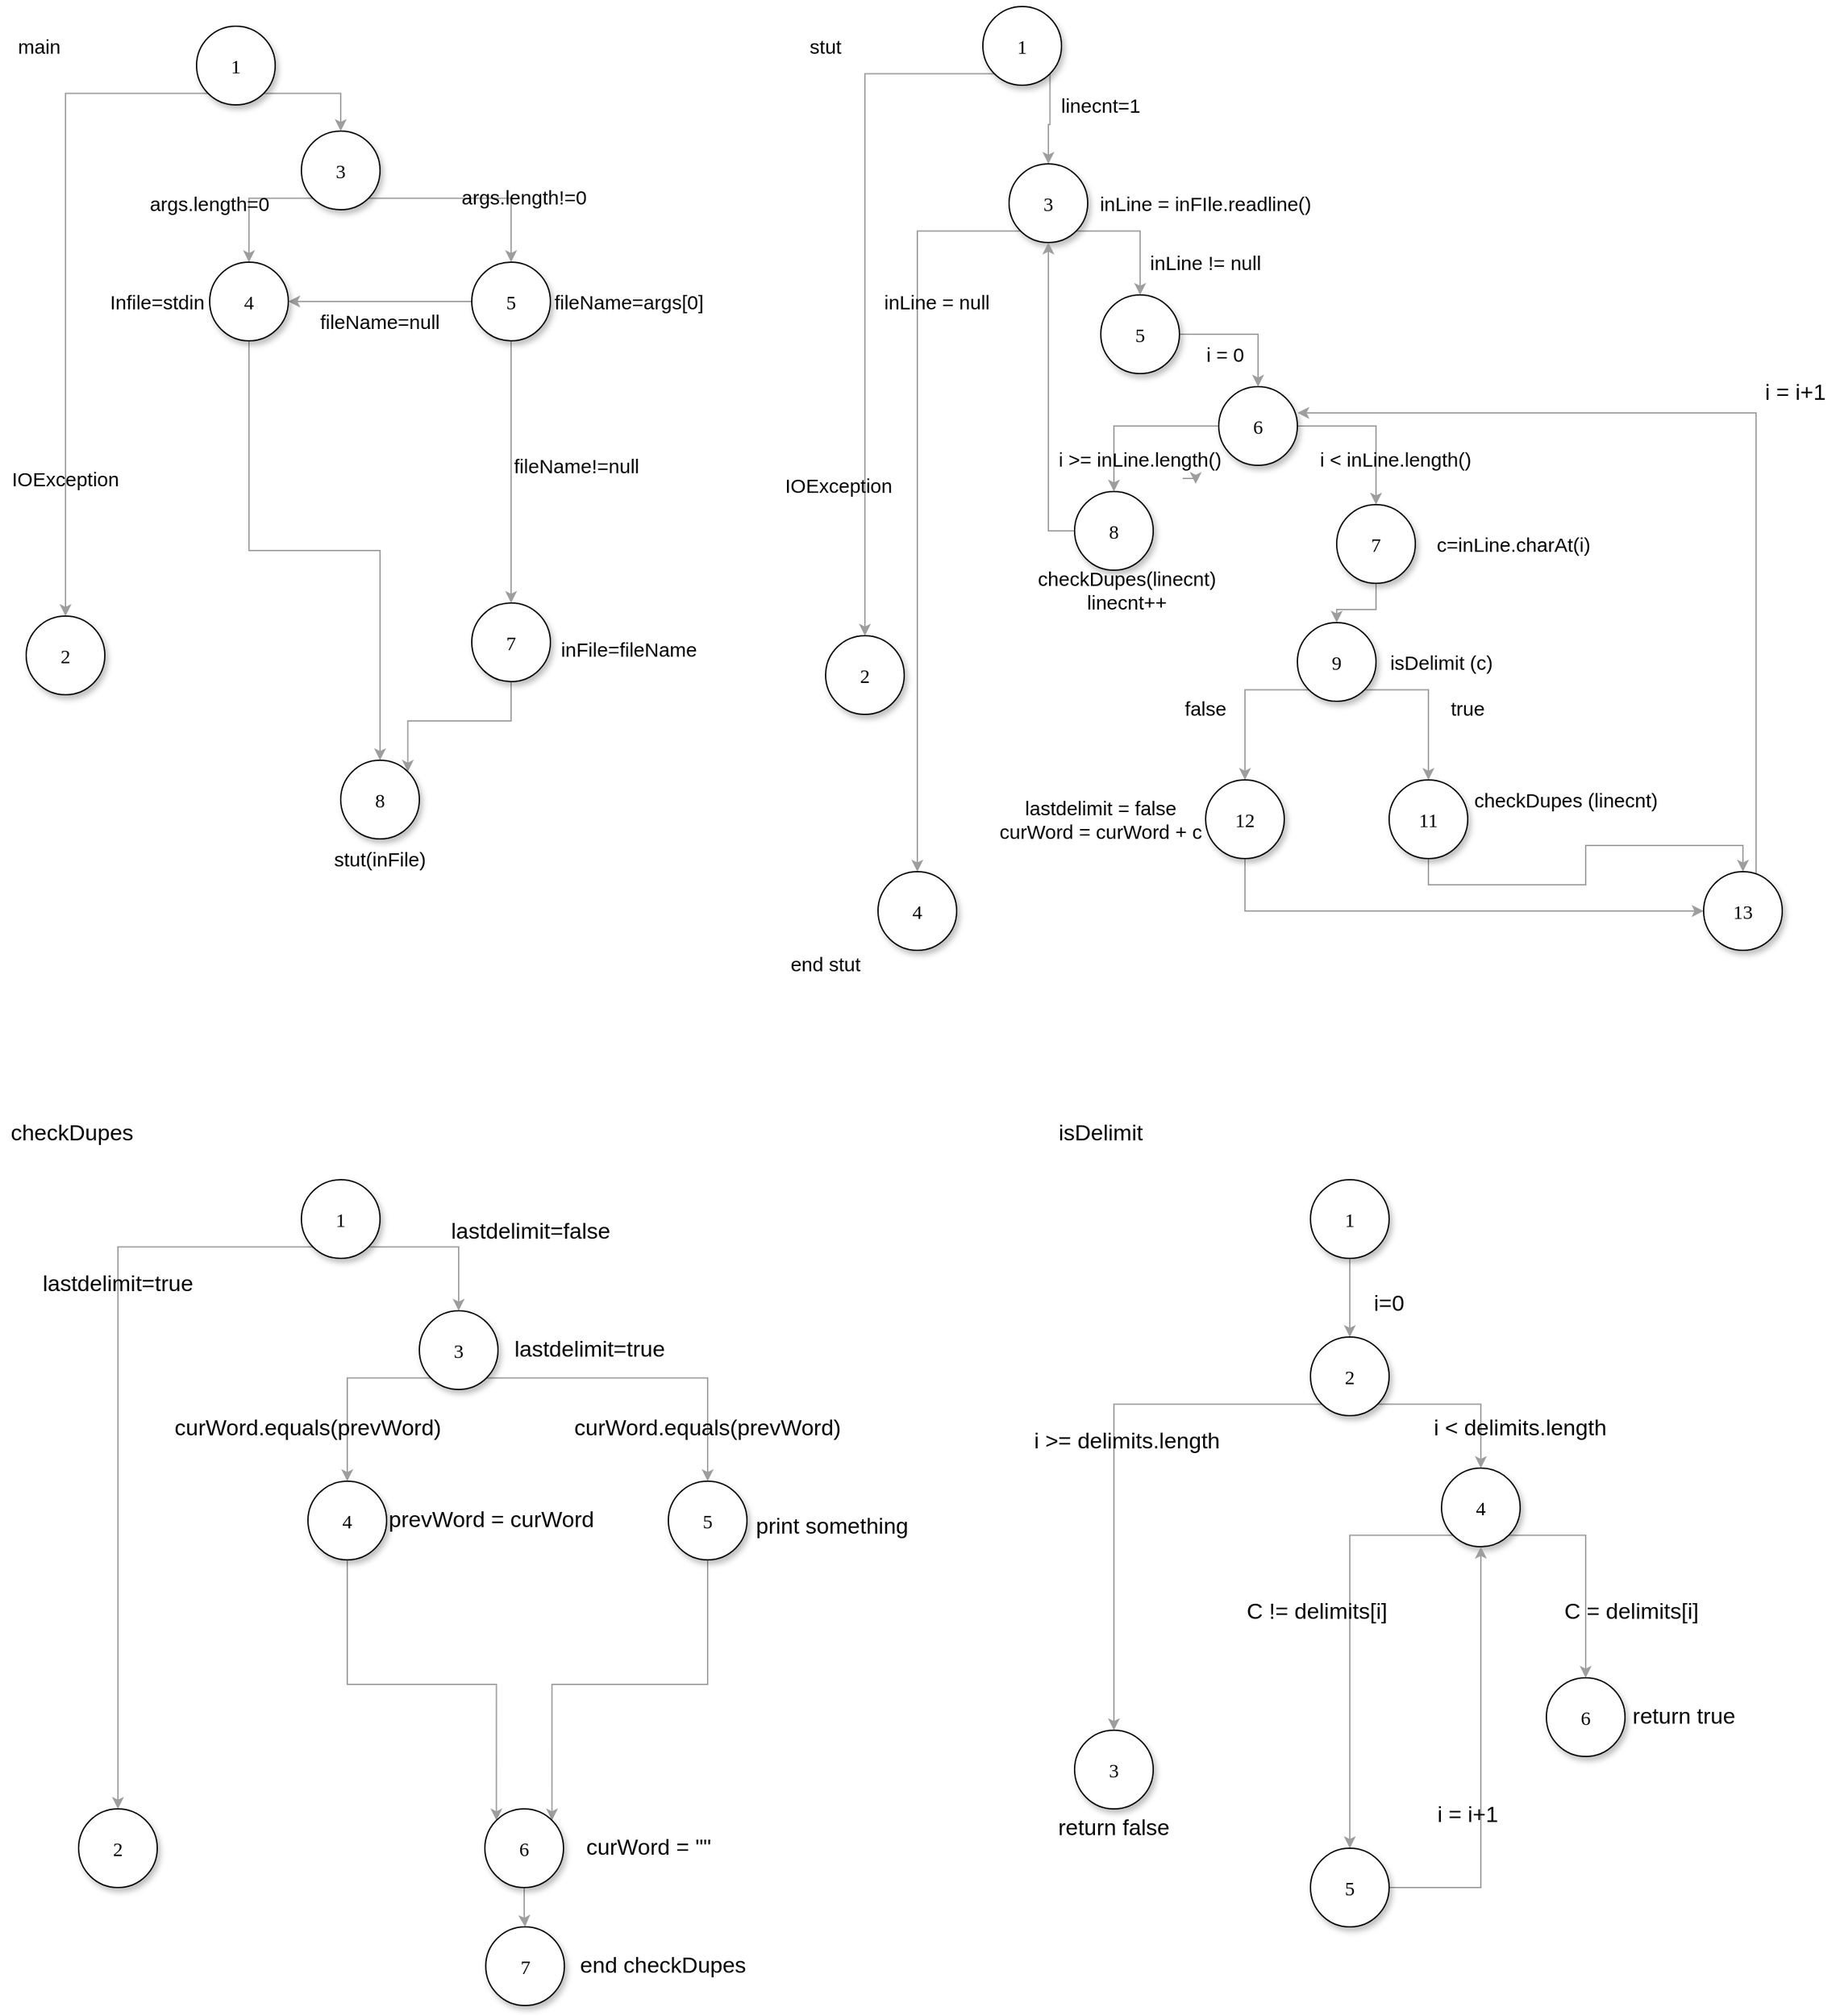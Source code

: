 <mxfile version="17.5.0" type="github">
  <diagram name="Page-1" id="42789a77-a242-8287-6e28-9cd8cfd52e62">
    <mxGraphModel dx="2070" dy="1157" grid="1" gridSize="10" guides="1" tooltips="1" connect="1" arrows="1" fold="1" page="1" pageScale="1" pageWidth="1100" pageHeight="850" background="none" math="0" shadow="0">
      <root>
        <mxCell id="0" />
        <mxCell id="1" parent="0" />
        <mxCell id="rIiolBMCMQAxF9hJ81JB-25" style="edgeStyle=orthogonalEdgeStyle;rounded=0;orthogonalLoop=1;jettySize=auto;html=1;exitX=0;exitY=1;exitDx=0;exitDy=0;entryX=0;entryY=0.5;entryDx=0;entryDy=0;fontSize=15;fontColor=#000000;strokeColor=#9E9E9E;" edge="1" parent="1" source="1ea317790d2ca983-1" target="1ea317790d2ca983-9">
          <mxGeometry relative="1" as="geometry" />
        </mxCell>
        <mxCell id="rIiolBMCMQAxF9hJ81JB-29" style="edgeStyle=orthogonalEdgeStyle;rounded=0;orthogonalLoop=1;jettySize=auto;html=1;exitX=1;exitY=1;exitDx=0;exitDy=0;entryX=0.5;entryY=0;entryDx=0;entryDy=0;fontSize=15;fontColor=#000000;strokeColor=#9E9E9E;" edge="1" parent="1" source="1ea317790d2ca983-1" target="1ea317790d2ca983-2">
          <mxGeometry relative="1" as="geometry" />
        </mxCell>
        <mxCell id="1ea317790d2ca983-1" value="1" style="ellipse;whiteSpace=wrap;html=1;rounded=0;shadow=1;comic=0;labelBackgroundColor=none;strokeWidth=1;fontFamily=Verdana;fontSize=15;align=center;" parent="1" vertex="1">
          <mxGeometry x="160" y="30" width="60" height="60" as="geometry" />
        </mxCell>
        <mxCell id="rIiolBMCMQAxF9hJ81JB-31" style="edgeStyle=orthogonalEdgeStyle;rounded=0;orthogonalLoop=1;jettySize=auto;html=1;exitX=1;exitY=1;exitDx=0;exitDy=0;entryX=0.5;entryY=0;entryDx=0;entryDy=0;fontSize=15;fontColor=#000000;strokeColor=#9E9E9E;" edge="1" parent="1" source="1ea317790d2ca983-2" target="1ea317790d2ca983-6">
          <mxGeometry relative="1" as="geometry" />
        </mxCell>
        <mxCell id="rIiolBMCMQAxF9hJ81JB-33" style="edgeStyle=orthogonalEdgeStyle;rounded=0;orthogonalLoop=1;jettySize=auto;html=1;exitX=0;exitY=1;exitDx=0;exitDy=0;entryX=0.5;entryY=0;entryDx=0;entryDy=0;fontSize=15;fontColor=#000000;strokeColor=#9E9E9E;" edge="1" parent="1" source="1ea317790d2ca983-2" target="1ea317790d2ca983-7">
          <mxGeometry relative="1" as="geometry" />
        </mxCell>
        <mxCell id="1ea317790d2ca983-2" value="&lt;span style=&quot;font-size: 15px&quot;&gt;3&lt;/span&gt;" style="ellipse;whiteSpace=wrap;html=1;rounded=0;shadow=1;comic=0;labelBackgroundColor=none;strokeWidth=1;fontFamily=Verdana;fontSize=15;align=center;" parent="1" vertex="1">
          <mxGeometry x="240" y="110" width="60" height="60" as="geometry" />
        </mxCell>
        <mxCell id="rIiolBMCMQAxF9hJ81JB-53" style="edgeStyle=orthogonalEdgeStyle;rounded=0;orthogonalLoop=1;jettySize=auto;html=1;exitX=0;exitY=0.5;exitDx=0;exitDy=0;entryX=1;entryY=0.5;entryDx=0;entryDy=0;fontSize=15;fontColor=#000000;strokeColor=#9E9E9E;" edge="1" parent="1" source="1ea317790d2ca983-6" target="1ea317790d2ca983-7">
          <mxGeometry relative="1" as="geometry" />
        </mxCell>
        <mxCell id="rIiolBMCMQAxF9hJ81JB-55" style="edgeStyle=orthogonalEdgeStyle;rounded=0;orthogonalLoop=1;jettySize=auto;html=1;exitX=0.5;exitY=1;exitDx=0;exitDy=0;entryX=0.5;entryY=0;entryDx=0;entryDy=0;fontSize=15;fontColor=#000000;strokeColor=#9E9E9E;" edge="1" parent="1" source="1ea317790d2ca983-6" target="rIiolBMCMQAxF9hJ81JB-45">
          <mxGeometry relative="1" as="geometry" />
        </mxCell>
        <mxCell id="1ea317790d2ca983-6" value="5" style="ellipse;whiteSpace=wrap;html=1;rounded=0;shadow=1;comic=0;labelBackgroundColor=none;strokeWidth=1;fontFamily=Verdana;fontSize=15;align=center;" parent="1" vertex="1">
          <mxGeometry x="370" y="210" width="60" height="60" as="geometry" />
        </mxCell>
        <mxCell id="rIiolBMCMQAxF9hJ81JB-50" style="edgeStyle=orthogonalEdgeStyle;rounded=0;orthogonalLoop=1;jettySize=auto;html=1;exitX=0.5;exitY=1;exitDx=0;exitDy=0;entryX=0.5;entryY=0;entryDx=0;entryDy=0;fontSize=15;fontColor=#000000;strokeColor=#9E9E9E;" edge="1" parent="1" source="1ea317790d2ca983-7" target="rIiolBMCMQAxF9hJ81JB-48">
          <mxGeometry relative="1" as="geometry" />
        </mxCell>
        <mxCell id="1ea317790d2ca983-7" value="&lt;span style=&quot;font-size: 15px&quot;&gt;4&lt;/span&gt;" style="ellipse;whiteSpace=wrap;html=1;rounded=0;shadow=1;comic=0;labelBackgroundColor=none;strokeWidth=1;fontFamily=Verdana;fontSize=15;align=center;" parent="1" vertex="1">
          <mxGeometry x="170" y="210" width="60" height="60" as="geometry" />
        </mxCell>
        <mxCell id="1ea317790d2ca983-9" value="2" style="ellipse;whiteSpace=wrap;html=1;rounded=0;shadow=1;comic=0;labelBackgroundColor=none;strokeWidth=1;fontFamily=Verdana;fontSize=15;align=center;direction=south;" parent="1" vertex="1">
          <mxGeometry x="30" y="480" width="60" height="60" as="geometry" />
        </mxCell>
        <mxCell id="rIiolBMCMQAxF9hJ81JB-3" value="main" style="text;html=1;strokeColor=none;fillColor=none;align=center;verticalAlign=middle;whiteSpace=wrap;rounded=0;fontSize=15;" vertex="1" parent="1">
          <mxGeometry x="10" y="30" width="60" height="30" as="geometry" />
        </mxCell>
        <mxCell id="rIiolBMCMQAxF9hJ81JB-26" value="IOException" style="text;html=1;strokeColor=none;fillColor=none;align=center;verticalAlign=middle;whiteSpace=wrap;rounded=0;fontSize=15;" vertex="1" parent="1">
          <mxGeometry x="30" y="360" width="60" height="30" as="geometry" />
        </mxCell>
        <mxCell id="rIiolBMCMQAxF9hJ81JB-34" value="args.length=0" style="text;html=1;strokeColor=none;fillColor=none;align=center;verticalAlign=middle;whiteSpace=wrap;rounded=0;fontSize=15;fontColor=#000000;" vertex="1" parent="1">
          <mxGeometry x="110" y="150" width="120" height="30" as="geometry" />
        </mxCell>
        <mxCell id="rIiolBMCMQAxF9hJ81JB-35" value="args.length!=0" style="text;html=1;strokeColor=none;fillColor=none;align=center;verticalAlign=middle;whiteSpace=wrap;rounded=0;fontSize=15;fontColor=#000000;" vertex="1" parent="1">
          <mxGeometry x="350" y="145" width="120" height="30" as="geometry" />
        </mxCell>
        <mxCell id="rIiolBMCMQAxF9hJ81JB-36" value="Infile=stdin" style="text;html=1;strokeColor=none;fillColor=none;align=center;verticalAlign=middle;whiteSpace=wrap;rounded=0;fontSize=15;fontColor=#000000;" vertex="1" parent="1">
          <mxGeometry x="100" y="225" width="60" height="30" as="geometry" />
        </mxCell>
        <mxCell id="rIiolBMCMQAxF9hJ81JB-37" value="fileName=args[0]" style="text;html=1;strokeColor=none;fillColor=none;align=center;verticalAlign=middle;whiteSpace=wrap;rounded=0;fontSize=15;fontColor=#000000;" vertex="1" parent="1">
          <mxGeometry x="430" y="225" width="120" height="30" as="geometry" />
        </mxCell>
        <mxCell id="rIiolBMCMQAxF9hJ81JB-60" style="edgeStyle=orthogonalEdgeStyle;rounded=0;orthogonalLoop=1;jettySize=auto;html=1;exitX=0.5;exitY=1;exitDx=0;exitDy=0;entryX=1;entryY=0;entryDx=0;entryDy=0;fontSize=15;fontColor=#000000;strokeColor=#9E9E9E;" edge="1" parent="1" source="rIiolBMCMQAxF9hJ81JB-45" target="rIiolBMCMQAxF9hJ81JB-48">
          <mxGeometry relative="1" as="geometry" />
        </mxCell>
        <mxCell id="rIiolBMCMQAxF9hJ81JB-45" value="7" style="ellipse;whiteSpace=wrap;html=1;rounded=0;shadow=1;comic=0;labelBackgroundColor=none;strokeWidth=1;fontFamily=Verdana;fontSize=15;align=center;fontColor=#000000;" vertex="1" parent="1">
          <mxGeometry x="370" y="470" width="60" height="60" as="geometry" />
        </mxCell>
        <mxCell id="rIiolBMCMQAxF9hJ81JB-48" value="8" style="ellipse;whiteSpace=wrap;html=1;rounded=0;shadow=1;comic=0;labelBackgroundColor=none;strokeWidth=1;fontFamily=Verdana;fontSize=15;align=center;" vertex="1" parent="1">
          <mxGeometry x="270" y="590" width="60" height="60" as="geometry" />
        </mxCell>
        <mxCell id="rIiolBMCMQAxF9hJ81JB-52" value="stut(inFile)" style="text;html=1;strokeColor=none;fillColor=none;align=center;verticalAlign=middle;whiteSpace=wrap;rounded=0;fontSize=15;fontColor=#000000;" vertex="1" parent="1">
          <mxGeometry x="255" y="650" width="90" height="30" as="geometry" />
        </mxCell>
        <mxCell id="rIiolBMCMQAxF9hJ81JB-56" value="fileName!=null" style="text;html=1;strokeColor=none;fillColor=none;align=center;verticalAlign=middle;whiteSpace=wrap;rounded=0;fontSize=15;fontColor=#000000;" vertex="1" parent="1">
          <mxGeometry x="380" y="350" width="140" height="30" as="geometry" />
        </mxCell>
        <mxCell id="rIiolBMCMQAxF9hJ81JB-57" value="fileName=null" style="text;html=1;strokeColor=none;fillColor=none;align=center;verticalAlign=middle;whiteSpace=wrap;rounded=0;fontSize=15;fontColor=#000000;" vertex="1" parent="1">
          <mxGeometry x="245" y="240" width="110" height="30" as="geometry" />
        </mxCell>
        <mxCell id="rIiolBMCMQAxF9hJ81JB-58" value="inFile=fileName" style="text;html=1;strokeColor=none;fillColor=none;align=center;verticalAlign=middle;whiteSpace=wrap;rounded=0;fontSize=15;fontColor=#000000;" vertex="1" parent="1">
          <mxGeometry x="410" y="490" width="160" height="30" as="geometry" />
        </mxCell>
        <mxCell id="rIiolBMCMQAxF9hJ81JB-61" value="stut" style="text;html=1;strokeColor=none;fillColor=none;align=center;verticalAlign=middle;whiteSpace=wrap;rounded=0;fontSize=15;fontColor=#000000;" vertex="1" parent="1">
          <mxGeometry x="610" y="30" width="60" height="30" as="geometry" />
        </mxCell>
        <mxCell id="rIiolBMCMQAxF9hJ81JB-66" style="edgeStyle=orthogonalEdgeStyle;rounded=0;orthogonalLoop=1;jettySize=auto;html=1;exitX=0;exitY=1;exitDx=0;exitDy=0;fontSize=15;fontColor=#000000;strokeColor=#9E9E9E;" edge="1" parent="1" source="rIiolBMCMQAxF9hJ81JB-62" target="rIiolBMCMQAxF9hJ81JB-67">
          <mxGeometry relative="1" as="geometry">
            <mxPoint x="650" y="465" as="targetPoint" />
          </mxGeometry>
        </mxCell>
        <mxCell id="rIiolBMCMQAxF9hJ81JB-73" style="edgeStyle=orthogonalEdgeStyle;rounded=0;orthogonalLoop=1;jettySize=auto;html=1;exitX=1;exitY=1;exitDx=0;exitDy=0;entryX=0;entryY=0.5;entryDx=0;entryDy=0;fontSize=15;fontColor=#000000;strokeColor=#9E9E9E;" edge="1" parent="1" source="rIiolBMCMQAxF9hJ81JB-62" target="rIiolBMCMQAxF9hJ81JB-72">
          <mxGeometry relative="1" as="geometry" />
        </mxCell>
        <mxCell id="rIiolBMCMQAxF9hJ81JB-62" value="1" style="ellipse;whiteSpace=wrap;html=1;rounded=0;shadow=1;comic=0;labelBackgroundColor=none;strokeWidth=1;fontFamily=Verdana;fontSize=15;align=center;" vertex="1" parent="1">
          <mxGeometry x="760" y="15" width="60" height="60" as="geometry" />
        </mxCell>
        <mxCell id="rIiolBMCMQAxF9hJ81JB-65" value="linecnt=1" style="text;html=1;strokeColor=none;fillColor=none;align=center;verticalAlign=middle;whiteSpace=wrap;rounded=0;fontSize=15;fontColor=#000000;" vertex="1" parent="1">
          <mxGeometry x="810" y="75" width="80" height="30" as="geometry" />
        </mxCell>
        <mxCell id="rIiolBMCMQAxF9hJ81JB-67" value="2" style="ellipse;whiteSpace=wrap;html=1;rounded=0;shadow=1;comic=0;labelBackgroundColor=none;strokeWidth=1;fontFamily=Verdana;fontSize=15;align=center;direction=south;fontColor=#000000;" vertex="1" parent="1">
          <mxGeometry x="640" y="495" width="60" height="60" as="geometry" />
        </mxCell>
        <mxCell id="rIiolBMCMQAxF9hJ81JB-68" value="IOException" style="text;html=1;strokeColor=none;fillColor=none;align=center;verticalAlign=middle;whiteSpace=wrap;rounded=0;fontSize=15;" vertex="1" parent="1">
          <mxGeometry x="620" y="365" width="60" height="30" as="geometry" />
        </mxCell>
        <mxCell id="rIiolBMCMQAxF9hJ81JB-76" style="edgeStyle=orthogonalEdgeStyle;rounded=0;orthogonalLoop=1;jettySize=auto;html=1;exitX=1;exitY=0;exitDx=0;exitDy=0;fontSize=15;fontColor=#000000;strokeColor=#9E9E9E;" edge="1" parent="1" source="rIiolBMCMQAxF9hJ81JB-72" target="rIiolBMCMQAxF9hJ81JB-77">
          <mxGeometry relative="1" as="geometry">
            <mxPoint x="880" y="235" as="targetPoint" />
          </mxGeometry>
        </mxCell>
        <mxCell id="rIiolBMCMQAxF9hJ81JB-78" style="edgeStyle=orthogonalEdgeStyle;rounded=0;orthogonalLoop=1;jettySize=auto;html=1;exitX=1;exitY=1;exitDx=0;exitDy=0;fontSize=15;fontColor=#000000;strokeColor=#9E9E9E;" edge="1" parent="1" source="rIiolBMCMQAxF9hJ81JB-72" target="rIiolBMCMQAxF9hJ81JB-79">
          <mxGeometry relative="1" as="geometry">
            <mxPoint x="740" y="225" as="targetPoint" />
          </mxGeometry>
        </mxCell>
        <mxCell id="rIiolBMCMQAxF9hJ81JB-72" value="3" style="ellipse;whiteSpace=wrap;html=1;rounded=0;shadow=1;comic=0;labelBackgroundColor=none;strokeWidth=1;fontFamily=Verdana;fontSize=15;align=center;direction=south;" vertex="1" parent="1">
          <mxGeometry x="780" y="135" width="60" height="60" as="geometry" />
        </mxCell>
        <mxCell id="rIiolBMCMQAxF9hJ81JB-74" value="inLine = inFIle.readline()" style="text;html=1;strokeColor=none;fillColor=none;align=center;verticalAlign=middle;whiteSpace=wrap;rounded=0;fontSize=15;fontColor=#000000;" vertex="1" parent="1">
          <mxGeometry x="840" y="150" width="180" height="30" as="geometry" />
        </mxCell>
        <mxCell id="rIiolBMCMQAxF9hJ81JB-86" style="edgeStyle=orthogonalEdgeStyle;rounded=0;orthogonalLoop=1;jettySize=auto;html=1;exitX=0.5;exitY=0;exitDx=0;exitDy=0;fontSize=15;fontColor=#000000;strokeColor=#9E9E9E;" edge="1" parent="1" source="rIiolBMCMQAxF9hJ81JB-77" target="rIiolBMCMQAxF9hJ81JB-87">
          <mxGeometry relative="1" as="geometry">
            <mxPoint x="940" y="335" as="targetPoint" />
          </mxGeometry>
        </mxCell>
        <mxCell id="rIiolBMCMQAxF9hJ81JB-77" value="5" style="ellipse;whiteSpace=wrap;html=1;rounded=0;shadow=1;comic=0;labelBackgroundColor=none;strokeWidth=1;fontFamily=Verdana;fontSize=15;align=center;direction=south;fontColor=#000000;" vertex="1" parent="1">
          <mxGeometry x="850" y="235" width="60" height="60" as="geometry" />
        </mxCell>
        <mxCell id="rIiolBMCMQAxF9hJ81JB-79" value="4" style="ellipse;whiteSpace=wrap;html=1;rounded=0;shadow=1;comic=0;labelBackgroundColor=none;strokeWidth=1;fontFamily=Verdana;fontSize=15;align=center;direction=south;fontColor=#000000;" vertex="1" parent="1">
          <mxGeometry x="680" y="675" width="60" height="60" as="geometry" />
        </mxCell>
        <mxCell id="rIiolBMCMQAxF9hJ81JB-80" value="inLine = null" style="text;html=1;strokeColor=none;fillColor=none;align=center;verticalAlign=middle;whiteSpace=wrap;rounded=0;fontSize=15;fontColor=#000000;" vertex="1" parent="1">
          <mxGeometry x="670" y="225" width="110" height="30" as="geometry" />
        </mxCell>
        <mxCell id="rIiolBMCMQAxF9hJ81JB-84" value="end stut" style="text;html=1;strokeColor=none;fillColor=none;align=center;verticalAlign=middle;whiteSpace=wrap;rounded=0;fontSize=15;fontColor=#000000;" vertex="1" parent="1">
          <mxGeometry x="605" y="730" width="70" height="30" as="geometry" />
        </mxCell>
        <mxCell id="rIiolBMCMQAxF9hJ81JB-85" value="inLine != null" style="text;html=1;strokeColor=none;fillColor=none;align=center;verticalAlign=middle;whiteSpace=wrap;rounded=0;fontSize=15;fontColor=#000000;" vertex="1" parent="1">
          <mxGeometry x="875" y="195" width="110" height="30" as="geometry" />
        </mxCell>
        <mxCell id="rIiolBMCMQAxF9hJ81JB-89" style="edgeStyle=orthogonalEdgeStyle;rounded=0;orthogonalLoop=1;jettySize=auto;html=1;exitX=1;exitY=0.5;exitDx=0;exitDy=0;fontSize=15;fontColor=#000000;strokeColor=#9E9E9E;" edge="1" parent="1" source="rIiolBMCMQAxF9hJ81JB-87" target="rIiolBMCMQAxF9hJ81JB-90">
          <mxGeometry relative="1" as="geometry">
            <mxPoint x="1020" y="415" as="targetPoint" />
            <Array as="points">
              <mxPoint x="1060" y="335" />
            </Array>
          </mxGeometry>
        </mxCell>
        <mxCell id="rIiolBMCMQAxF9hJ81JB-91" style="edgeStyle=orthogonalEdgeStyle;rounded=0;orthogonalLoop=1;jettySize=auto;html=1;exitX=0;exitY=0.5;exitDx=0;exitDy=0;fontSize=15;fontColor=#000000;strokeColor=#9E9E9E;" edge="1" parent="1" source="rIiolBMCMQAxF9hJ81JB-87" target="rIiolBMCMQAxF9hJ81JB-92">
          <mxGeometry relative="1" as="geometry">
            <mxPoint x="860" y="395" as="targetPoint" />
          </mxGeometry>
        </mxCell>
        <mxCell id="rIiolBMCMQAxF9hJ81JB-87" value="6" style="ellipse;whiteSpace=wrap;html=1;rounded=0;shadow=1;comic=0;labelBackgroundColor=none;strokeWidth=1;fontFamily=Verdana;fontSize=15;align=center;fontColor=#000000;" vertex="1" parent="1">
          <mxGeometry x="940" y="305" width="60" height="60" as="geometry" />
        </mxCell>
        <mxCell id="rIiolBMCMQAxF9hJ81JB-88" value="i = 0" style="text;html=1;strokeColor=none;fillColor=none;align=center;verticalAlign=middle;whiteSpace=wrap;rounded=0;fontSize=15;fontColor=#000000;" vertex="1" parent="1">
          <mxGeometry x="890" y="265" width="110" height="30" as="geometry" />
        </mxCell>
        <mxCell id="rIiolBMCMQAxF9hJ81JB-96" style="edgeStyle=orthogonalEdgeStyle;rounded=0;orthogonalLoop=1;jettySize=auto;html=1;exitX=1;exitY=0.5;exitDx=0;exitDy=0;fontSize=15;fontColor=#000000;strokeColor=#9E9E9E;" edge="1" parent="1" source="rIiolBMCMQAxF9hJ81JB-90" target="rIiolBMCMQAxF9hJ81JB-97">
          <mxGeometry relative="1" as="geometry">
            <mxPoint x="1020" y="495" as="targetPoint" />
          </mxGeometry>
        </mxCell>
        <mxCell id="rIiolBMCMQAxF9hJ81JB-90" value="7" style="ellipse;whiteSpace=wrap;html=1;rounded=0;shadow=1;comic=0;labelBackgroundColor=none;strokeWidth=1;fontFamily=Verdana;fontSize=15;align=center;direction=south;fontColor=#000000;" vertex="1" parent="1">
          <mxGeometry x="1030" y="395" width="60" height="60" as="geometry" />
        </mxCell>
        <mxCell id="rIiolBMCMQAxF9hJ81JB-122" style="edgeStyle=orthogonalEdgeStyle;rounded=0;orthogonalLoop=1;jettySize=auto;html=1;exitX=0.5;exitY=1;exitDx=0;exitDy=0;entryX=1;entryY=0.5;entryDx=0;entryDy=0;fontSize=15;fontColor=#000000;strokeColor=#9E9E9E;" edge="1" parent="1" source="rIiolBMCMQAxF9hJ81JB-92" target="rIiolBMCMQAxF9hJ81JB-72">
          <mxGeometry relative="1" as="geometry">
            <Array as="points">
              <mxPoint x="810" y="415" />
            </Array>
          </mxGeometry>
        </mxCell>
        <mxCell id="rIiolBMCMQAxF9hJ81JB-92" value="8" style="ellipse;whiteSpace=wrap;html=1;rounded=0;shadow=1;comic=0;labelBackgroundColor=none;strokeWidth=1;fontFamily=Verdana;fontSize=15;align=center;direction=south;fontColor=#000000;" vertex="1" parent="1">
          <mxGeometry x="830" y="385" width="60" height="60" as="geometry" />
        </mxCell>
        <mxCell id="rIiolBMCMQAxF9hJ81JB-93" value="i &amp;lt; inLine.length()" style="text;html=1;strokeColor=none;fillColor=none;align=center;verticalAlign=middle;whiteSpace=wrap;rounded=0;fontSize=15;fontColor=#000000;" vertex="1" parent="1">
          <mxGeometry x="1010" y="345" width="130" height="30" as="geometry" />
        </mxCell>
        <mxCell id="rIiolBMCMQAxF9hJ81JB-94" value="i &amp;gt;= inLine.length()" style="text;html=1;strokeColor=none;fillColor=none;align=center;verticalAlign=middle;whiteSpace=wrap;rounded=0;fontSize=15;fontColor=#000000;" vertex="1" parent="1">
          <mxGeometry x="815" y="345" width="130" height="30" as="geometry" />
        </mxCell>
        <mxCell id="rIiolBMCMQAxF9hJ81JB-95" value="c=inLine.charAt(i)" style="text;html=1;strokeColor=none;fillColor=none;align=center;verticalAlign=middle;whiteSpace=wrap;rounded=0;fontSize=15;fontColor=#000000;" vertex="1" parent="1">
          <mxGeometry x="1090" y="410" width="150" height="30" as="geometry" />
        </mxCell>
        <mxCell id="rIiolBMCMQAxF9hJ81JB-135" style="edgeStyle=orthogonalEdgeStyle;rounded=0;orthogonalLoop=1;jettySize=auto;html=1;exitX=1;exitY=1;exitDx=0;exitDy=0;entryX=0;entryY=0.5;entryDx=0;entryDy=0;fontSize=17;fontColor=#000000;strokeColor=#9E9E9E;" edge="1" parent="1" source="rIiolBMCMQAxF9hJ81JB-97" target="rIiolBMCMQAxF9hJ81JB-105">
          <mxGeometry relative="1" as="geometry" />
        </mxCell>
        <mxCell id="rIiolBMCMQAxF9hJ81JB-138" style="edgeStyle=orthogonalEdgeStyle;rounded=0;orthogonalLoop=1;jettySize=auto;html=1;exitX=1;exitY=0;exitDx=0;exitDy=0;entryX=0.5;entryY=0;entryDx=0;entryDy=0;fontSize=17;fontColor=#000000;strokeColor=#9E9E9E;" edge="1" parent="1" source="rIiolBMCMQAxF9hJ81JB-97" target="rIiolBMCMQAxF9hJ81JB-104">
          <mxGeometry relative="1" as="geometry" />
        </mxCell>
        <mxCell id="rIiolBMCMQAxF9hJ81JB-97" value="9" style="ellipse;whiteSpace=wrap;html=1;rounded=0;shadow=1;comic=0;labelBackgroundColor=none;strokeWidth=1;fontFamily=Verdana;fontSize=15;align=center;direction=south;fontColor=#000000;" vertex="1" parent="1">
          <mxGeometry x="1000" y="485" width="60" height="60" as="geometry" />
        </mxCell>
        <mxCell id="rIiolBMCMQAxF9hJ81JB-98" value="isDelimit (c)" style="text;html=1;strokeColor=none;fillColor=none;align=center;verticalAlign=middle;whiteSpace=wrap;rounded=0;fontSize=15;fontColor=#000000;" vertex="1" parent="1">
          <mxGeometry x="1060" y="500" width="100" height="30" as="geometry" />
        </mxCell>
        <mxCell id="rIiolBMCMQAxF9hJ81JB-101" value="true" style="text;html=1;strokeColor=none;fillColor=none;align=center;verticalAlign=middle;whiteSpace=wrap;rounded=0;fontSize=15;fontColor=#000000;" vertex="1" parent="1">
          <mxGeometry x="1100" y="535" width="60" height="30" as="geometry" />
        </mxCell>
        <mxCell id="rIiolBMCMQAxF9hJ81JB-103" value="false" style="text;html=1;strokeColor=none;fillColor=none;align=center;verticalAlign=middle;whiteSpace=wrap;rounded=0;fontSize=15;fontColor=#000000;" vertex="1" parent="1">
          <mxGeometry x="900" y="535" width="60" height="30" as="geometry" />
        </mxCell>
        <mxCell id="rIiolBMCMQAxF9hJ81JB-110" style="edgeStyle=orthogonalEdgeStyle;rounded=0;orthogonalLoop=1;jettySize=auto;html=1;exitX=0.5;exitY=1;exitDx=0;exitDy=0;fontSize=15;fontColor=#000000;strokeColor=#9E9E9E;entryX=0;entryY=0.5;entryDx=0;entryDy=0;" edge="1" parent="1" source="rIiolBMCMQAxF9hJ81JB-104" target="rIiolBMCMQAxF9hJ81JB-111">
          <mxGeometry relative="1" as="geometry">
            <mxPoint x="1030" y="735" as="targetPoint" />
          </mxGeometry>
        </mxCell>
        <mxCell id="rIiolBMCMQAxF9hJ81JB-104" value="11" style="ellipse;whiteSpace=wrap;html=1;rounded=0;shadow=1;comic=0;labelBackgroundColor=none;strokeWidth=1;fontFamily=Verdana;fontSize=15;align=center;" vertex="1" parent="1">
          <mxGeometry x="1070" y="605" width="60" height="60" as="geometry" />
        </mxCell>
        <mxCell id="rIiolBMCMQAxF9hJ81JB-109" style="edgeStyle=orthogonalEdgeStyle;rounded=0;orthogonalLoop=1;jettySize=auto;html=1;exitX=1;exitY=0.5;exitDx=0;exitDy=0;fontSize=15;fontColor=#000000;strokeColor=#9E9E9E;entryX=0.5;entryY=1;entryDx=0;entryDy=0;" edge="1" parent="1" source="rIiolBMCMQAxF9hJ81JB-105" target="rIiolBMCMQAxF9hJ81JB-111">
          <mxGeometry relative="1" as="geometry">
            <mxPoint x="1010" y="735" as="targetPoint" />
          </mxGeometry>
        </mxCell>
        <mxCell id="rIiolBMCMQAxF9hJ81JB-105" value="12" style="ellipse;whiteSpace=wrap;html=1;rounded=0;shadow=1;comic=0;labelBackgroundColor=none;strokeWidth=1;fontFamily=Verdana;fontSize=15;align=center;direction=south;" vertex="1" parent="1">
          <mxGeometry x="930" y="605" width="60" height="60" as="geometry" />
        </mxCell>
        <mxCell id="rIiolBMCMQAxF9hJ81JB-107" value="&lt;span style=&quot;font-size: 15px&quot;&gt;checkDupes (linecnt)&lt;/span&gt;" style="text;html=1;strokeColor=none;fillColor=none;align=center;verticalAlign=middle;whiteSpace=wrap;rounded=0;fontSize=15;fontColor=#000000;" vertex="1" parent="1">
          <mxGeometry x="1130" y="605" width="150" height="30" as="geometry" />
        </mxCell>
        <mxCell id="rIiolBMCMQAxF9hJ81JB-108" value="lastdelimit = false&lt;br&gt;&lt;span style=&quot;font-size: 15px&quot;&gt;curWord = curWord + c&lt;/span&gt;" style="text;html=1;strokeColor=none;fillColor=none;align=center;verticalAlign=middle;whiteSpace=wrap;rounded=0;fontSize=15;fontColor=#000000;" vertex="1" parent="1">
          <mxGeometry x="770" y="620" width="160" height="30" as="geometry" />
        </mxCell>
        <mxCell id="rIiolBMCMQAxF9hJ81JB-119" style="edgeStyle=orthogonalEdgeStyle;rounded=0;orthogonalLoop=1;jettySize=auto;html=1;exitX=0;exitY=0;exitDx=0;exitDy=0;entryX=1;entryY=0.333;entryDx=0;entryDy=0;entryPerimeter=0;fontSize=15;fontColor=#000000;strokeColor=#9E9E9E;" edge="1" parent="1" source="rIiolBMCMQAxF9hJ81JB-111" target="rIiolBMCMQAxF9hJ81JB-87">
          <mxGeometry relative="1" as="geometry">
            <Array as="points">
              <mxPoint x="1350" y="684" />
              <mxPoint x="1350" y="325" />
            </Array>
          </mxGeometry>
        </mxCell>
        <mxCell id="rIiolBMCMQAxF9hJ81JB-111" value="13" style="ellipse;whiteSpace=wrap;html=1;rounded=0;shadow=1;comic=0;labelBackgroundColor=none;strokeWidth=1;fontFamily=Verdana;fontSize=15;align=center;direction=south;" vertex="1" parent="1">
          <mxGeometry x="1310" y="675" width="60" height="60" as="geometry" />
        </mxCell>
        <mxCell id="rIiolBMCMQAxF9hJ81JB-120" value="i = i+1" style="text;html=1;strokeColor=none;fillColor=none;align=center;verticalAlign=middle;whiteSpace=wrap;rounded=0;fontSize=17;fontColor=#000000;" vertex="1" parent="1">
          <mxGeometry x="1350" y="295" width="60" height="30" as="geometry" />
        </mxCell>
        <mxCell id="rIiolBMCMQAxF9hJ81JB-121" value="checkDupes(linecnt)&lt;br&gt;linecnt++" style="text;html=1;strokeColor=none;fillColor=none;align=center;verticalAlign=middle;whiteSpace=wrap;rounded=0;fontSize=15;fontColor=#000000;" vertex="1" parent="1">
          <mxGeometry x="790" y="445" width="160" height="30" as="geometry" />
        </mxCell>
        <mxCell id="rIiolBMCMQAxF9hJ81JB-128" style="edgeStyle=orthogonalEdgeStyle;rounded=0;orthogonalLoop=1;jettySize=auto;html=1;exitX=0.5;exitY=1;exitDx=0;exitDy=0;fontSize=15;fontColor=#000000;strokeColor=#9E9E9E;" edge="1" parent="1" source="rIiolBMCMQAxF9hJ81JB-108" target="rIiolBMCMQAxF9hJ81JB-108">
          <mxGeometry relative="1" as="geometry" />
        </mxCell>
        <mxCell id="rIiolBMCMQAxF9hJ81JB-129" style="edgeStyle=orthogonalEdgeStyle;rounded=0;orthogonalLoop=1;jettySize=auto;html=1;exitX=0.75;exitY=1;exitDx=0;exitDy=0;entryX=0.826;entryY=1.139;entryDx=0;entryDy=0;entryPerimeter=0;fontSize=17;fontColor=#000000;strokeColor=#9E9E9E;" edge="1" parent="1" source="rIiolBMCMQAxF9hJ81JB-94" target="rIiolBMCMQAxF9hJ81JB-94">
          <mxGeometry relative="1" as="geometry" />
        </mxCell>
        <mxCell id="rIiolBMCMQAxF9hJ81JB-131" style="edgeStyle=orthogonalEdgeStyle;rounded=0;orthogonalLoop=1;jettySize=auto;html=1;exitX=0.5;exitY=1;exitDx=0;exitDy=0;fontSize=17;fontColor=#000000;strokeColor=#9E9E9E;" edge="1" parent="1" source="rIiolBMCMQAxF9hJ81JB-95" target="rIiolBMCMQAxF9hJ81JB-95">
          <mxGeometry relative="1" as="geometry" />
        </mxCell>
        <mxCell id="rIiolBMCMQAxF9hJ81JB-141" value="checkDupes" style="text;html=1;strokeColor=none;fillColor=none;align=center;verticalAlign=middle;whiteSpace=wrap;rounded=0;fontSize=17;fontColor=#000000;" vertex="1" parent="1">
          <mxGeometry x="10" y="860" width="110" height="30" as="geometry" />
        </mxCell>
        <mxCell id="rIiolBMCMQAxF9hJ81JB-145" style="edgeStyle=orthogonalEdgeStyle;rounded=0;orthogonalLoop=1;jettySize=auto;html=1;exitX=0;exitY=1;exitDx=0;exitDy=0;entryX=0;entryY=0.5;entryDx=0;entryDy=0;fontSize=17;fontColor=#000000;strokeColor=#9E9E9E;" edge="1" parent="1" source="rIiolBMCMQAxF9hJ81JB-142" target="rIiolBMCMQAxF9hJ81JB-144">
          <mxGeometry relative="1" as="geometry">
            <Array as="points">
              <mxPoint x="100" y="961" />
              <mxPoint x="100" y="1390" />
            </Array>
          </mxGeometry>
        </mxCell>
        <mxCell id="rIiolBMCMQAxF9hJ81JB-147" style="edgeStyle=orthogonalEdgeStyle;rounded=0;orthogonalLoop=1;jettySize=auto;html=1;exitX=1;exitY=1;exitDx=0;exitDy=0;fontSize=17;fontColor=#000000;strokeColor=#9E9E9E;" edge="1" parent="1" source="rIiolBMCMQAxF9hJ81JB-142" target="rIiolBMCMQAxF9hJ81JB-148">
          <mxGeometry relative="1" as="geometry">
            <mxPoint x="360" y="1040" as="targetPoint" />
          </mxGeometry>
        </mxCell>
        <mxCell id="rIiolBMCMQAxF9hJ81JB-142" value="1" style="ellipse;whiteSpace=wrap;html=1;rounded=0;shadow=1;comic=0;labelBackgroundColor=none;strokeWidth=1;fontFamily=Verdana;fontSize=15;align=center;" vertex="1" parent="1">
          <mxGeometry x="240" y="910" width="60" height="60" as="geometry" />
        </mxCell>
        <mxCell id="rIiolBMCMQAxF9hJ81JB-144" value="2" style="ellipse;whiteSpace=wrap;html=1;rounded=0;shadow=1;comic=0;labelBackgroundColor=none;strokeWidth=1;fontFamily=Verdana;fontSize=15;align=center;direction=south;" vertex="1" parent="1">
          <mxGeometry x="70" y="1390" width="60" height="60" as="geometry" />
        </mxCell>
        <mxCell id="rIiolBMCMQAxF9hJ81JB-146" value="lastdelimit=true" style="text;html=1;strokeColor=none;fillColor=none;align=center;verticalAlign=middle;whiteSpace=wrap;rounded=0;fontSize=17;fontColor=#000000;" vertex="1" parent="1">
          <mxGeometry x="30" y="970" width="140" height="40" as="geometry" />
        </mxCell>
        <mxCell id="rIiolBMCMQAxF9hJ81JB-151" style="edgeStyle=orthogonalEdgeStyle;rounded=0;orthogonalLoop=1;jettySize=auto;html=1;exitX=1;exitY=0;exitDx=0;exitDy=0;fontSize=17;fontColor=#000000;strokeColor=#9E9E9E;" edge="1" parent="1" source="rIiolBMCMQAxF9hJ81JB-148" target="rIiolBMCMQAxF9hJ81JB-152">
          <mxGeometry relative="1" as="geometry">
            <mxPoint x="440" y="1170" as="targetPoint" />
          </mxGeometry>
        </mxCell>
        <mxCell id="rIiolBMCMQAxF9hJ81JB-153" style="edgeStyle=orthogonalEdgeStyle;rounded=0;orthogonalLoop=1;jettySize=auto;html=1;exitX=1;exitY=1;exitDx=0;exitDy=0;fontSize=17;fontColor=#000000;strokeColor=#9E9E9E;" edge="1" parent="1" source="rIiolBMCMQAxF9hJ81JB-148" target="rIiolBMCMQAxF9hJ81JB-154">
          <mxGeometry relative="1" as="geometry">
            <mxPoint x="280" y="1140" as="targetPoint" />
          </mxGeometry>
        </mxCell>
        <mxCell id="rIiolBMCMQAxF9hJ81JB-148" value="3" style="ellipse;whiteSpace=wrap;html=1;rounded=0;shadow=1;comic=0;labelBackgroundColor=none;strokeWidth=1;fontFamily=Verdana;fontSize=15;align=center;direction=south;fontColor=#000000;" vertex="1" parent="1">
          <mxGeometry x="330" y="1010" width="60" height="60" as="geometry" />
        </mxCell>
        <mxCell id="rIiolBMCMQAxF9hJ81JB-149" value="lastdelimit=false" style="text;html=1;strokeColor=none;fillColor=none;align=center;verticalAlign=middle;whiteSpace=wrap;rounded=0;fontSize=17;fontColor=#000000;" vertex="1" parent="1">
          <mxGeometry x="345" y="930" width="140" height="40" as="geometry" />
        </mxCell>
        <mxCell id="rIiolBMCMQAxF9hJ81JB-150" value="lastdelimit=true" style="text;html=1;strokeColor=none;fillColor=none;align=center;verticalAlign=middle;whiteSpace=wrap;rounded=0;fontSize=17;fontColor=#000000;" vertex="1" parent="1">
          <mxGeometry x="390" y="1020" width="140" height="40" as="geometry" />
        </mxCell>
        <mxCell id="rIiolBMCMQAxF9hJ81JB-164" style="edgeStyle=orthogonalEdgeStyle;rounded=0;orthogonalLoop=1;jettySize=auto;html=1;exitX=1;exitY=0.5;exitDx=0;exitDy=0;entryX=0;entryY=0;entryDx=0;entryDy=0;fontSize=17;fontColor=#000000;strokeColor=#9E9E9E;" edge="1" parent="1" source="rIiolBMCMQAxF9hJ81JB-152" target="rIiolBMCMQAxF9hJ81JB-163">
          <mxGeometry relative="1" as="geometry" />
        </mxCell>
        <mxCell id="rIiolBMCMQAxF9hJ81JB-152" value="5" style="ellipse;whiteSpace=wrap;html=1;rounded=0;shadow=1;comic=0;labelBackgroundColor=none;strokeWidth=1;fontFamily=Verdana;fontSize=15;align=center;direction=south;fontColor=#000000;" vertex="1" parent="1">
          <mxGeometry x="520" y="1140" width="60" height="60" as="geometry" />
        </mxCell>
        <mxCell id="rIiolBMCMQAxF9hJ81JB-162" style="edgeStyle=orthogonalEdgeStyle;rounded=0;orthogonalLoop=1;jettySize=auto;html=1;exitX=1;exitY=0.5;exitDx=0;exitDy=0;fontSize=17;fontColor=#000000;strokeColor=#9E9E9E;entryX=0;entryY=1;entryDx=0;entryDy=0;" edge="1" parent="1" source="rIiolBMCMQAxF9hJ81JB-154" target="rIiolBMCMQAxF9hJ81JB-163">
          <mxGeometry relative="1" as="geometry">
            <mxPoint x="410" y="1380" as="targetPoint" />
          </mxGeometry>
        </mxCell>
        <mxCell id="rIiolBMCMQAxF9hJ81JB-154" value="4" style="ellipse;whiteSpace=wrap;html=1;rounded=0;shadow=1;comic=0;labelBackgroundColor=none;strokeWidth=1;fontFamily=Verdana;fontSize=15;align=center;direction=south;fontColor=#000000;" vertex="1" parent="1">
          <mxGeometry x="245" y="1140" width="60" height="60" as="geometry" />
        </mxCell>
        <mxCell id="rIiolBMCMQAxF9hJ81JB-155" value="curWord.equals(prevWord)" style="text;html=1;strokeColor=none;fillColor=none;align=center;verticalAlign=middle;whiteSpace=wrap;rounded=0;fontSize=17;fontColor=#000000;" vertex="1" parent="1">
          <mxGeometry x="440" y="1080" width="220" height="40" as="geometry" />
        </mxCell>
        <mxCell id="rIiolBMCMQAxF9hJ81JB-157" value="curWord.equals(prevWord)" style="text;html=1;strokeColor=none;fillColor=none;align=center;verticalAlign=middle;whiteSpace=wrap;rounded=0;fontSize=17;fontColor=#000000;" vertex="1" parent="1">
          <mxGeometry x="135" y="1080" width="220" height="40" as="geometry" />
        </mxCell>
        <mxCell id="rIiolBMCMQAxF9hJ81JB-159" value="print something" style="text;html=1;strokeColor=none;fillColor=none;align=center;verticalAlign=middle;whiteSpace=wrap;rounded=0;fontSize=17;fontColor=#000000;" vertex="1" parent="1">
          <mxGeometry x="570" y="1160" width="150" height="30" as="geometry" />
        </mxCell>
        <mxCell id="rIiolBMCMQAxF9hJ81JB-161" value="prevWord = curWord" style="text;html=1;strokeColor=none;fillColor=none;align=center;verticalAlign=middle;whiteSpace=wrap;rounded=0;fontSize=17;fontColor=#000000;" vertex="1" parent="1">
          <mxGeometry x="285" y="1155" width="200" height="30" as="geometry" />
        </mxCell>
        <mxCell id="rIiolBMCMQAxF9hJ81JB-167" style="edgeStyle=orthogonalEdgeStyle;rounded=0;orthogonalLoop=1;jettySize=auto;html=1;exitX=1;exitY=0.5;exitDx=0;exitDy=0;fontSize=17;fontColor=#000000;strokeColor=#9E9E9E;" edge="1" parent="1" source="rIiolBMCMQAxF9hJ81JB-163" target="rIiolBMCMQAxF9hJ81JB-168">
          <mxGeometry relative="1" as="geometry">
            <mxPoint x="410.667" y="1510" as="targetPoint" />
          </mxGeometry>
        </mxCell>
        <mxCell id="rIiolBMCMQAxF9hJ81JB-163" value="6" style="ellipse;whiteSpace=wrap;html=1;rounded=0;shadow=1;comic=0;labelBackgroundColor=none;strokeWidth=1;fontFamily=Verdana;fontSize=15;align=center;direction=south;fontColor=#000000;" vertex="1" parent="1">
          <mxGeometry x="380" y="1390" width="60" height="60" as="geometry" />
        </mxCell>
        <mxCell id="rIiolBMCMQAxF9hJ81JB-166" value="curWord = &quot;&quot;" style="text;html=1;strokeColor=none;fillColor=none;align=center;verticalAlign=middle;whiteSpace=wrap;rounded=0;fontSize=17;fontColor=#000000;" vertex="1" parent="1">
          <mxGeometry x="440" y="1405" width="130" height="30" as="geometry" />
        </mxCell>
        <mxCell id="rIiolBMCMQAxF9hJ81JB-168" value="7" style="ellipse;whiteSpace=wrap;html=1;rounded=0;shadow=1;comic=0;labelBackgroundColor=none;strokeWidth=1;fontFamily=Verdana;fontSize=15;align=center;direction=south;fontColor=#000000;" vertex="1" parent="1">
          <mxGeometry x="380.667" y="1480" width="60" height="60" as="geometry" />
        </mxCell>
        <mxCell id="rIiolBMCMQAxF9hJ81JB-169" value="end checkDupes" style="text;html=1;strokeColor=none;fillColor=none;align=center;verticalAlign=middle;whiteSpace=wrap;rounded=0;fontSize=17;fontColor=#000000;" vertex="1" parent="1">
          <mxGeometry x="440.67" y="1495" width="150" height="30" as="geometry" />
        </mxCell>
        <mxCell id="rIiolBMCMQAxF9hJ81JB-171" value="isDelimit" style="text;html=1;strokeColor=none;fillColor=none;align=center;verticalAlign=middle;whiteSpace=wrap;rounded=0;fontSize=17;fontColor=#000000;" vertex="1" parent="1">
          <mxGeometry x="800" y="860" width="100" height="30" as="geometry" />
        </mxCell>
        <mxCell id="rIiolBMCMQAxF9hJ81JB-173" style="edgeStyle=orthogonalEdgeStyle;rounded=0;orthogonalLoop=1;jettySize=auto;html=1;exitX=0.5;exitY=1;exitDx=0;exitDy=0;fontSize=17;fontColor=#000000;strokeColor=#9E9E9E;" edge="1" parent="1" source="rIiolBMCMQAxF9hJ81JB-172" target="rIiolBMCMQAxF9hJ81JB-174">
          <mxGeometry relative="1" as="geometry">
            <mxPoint x="1040.286" y="1020.0" as="targetPoint" />
          </mxGeometry>
        </mxCell>
        <mxCell id="rIiolBMCMQAxF9hJ81JB-172" value="1" style="ellipse;whiteSpace=wrap;html=1;rounded=0;shadow=1;comic=0;labelBackgroundColor=none;strokeWidth=1;fontFamily=Verdana;fontSize=15;align=center;" vertex="1" parent="1">
          <mxGeometry x="1010" y="910" width="60" height="60" as="geometry" />
        </mxCell>
        <mxCell id="rIiolBMCMQAxF9hJ81JB-177" style="edgeStyle=orthogonalEdgeStyle;rounded=0;orthogonalLoop=1;jettySize=auto;html=1;exitX=1;exitY=0;exitDx=0;exitDy=0;fontSize=17;fontColor=#000000;strokeColor=#9E9E9E;" edge="1" parent="1" source="rIiolBMCMQAxF9hJ81JB-174" target="rIiolBMCMQAxF9hJ81JB-178">
          <mxGeometry relative="1" as="geometry">
            <mxPoint x="1130" y="1160" as="targetPoint" />
          </mxGeometry>
        </mxCell>
        <mxCell id="rIiolBMCMQAxF9hJ81JB-179" style="edgeStyle=orthogonalEdgeStyle;rounded=0;orthogonalLoop=1;jettySize=auto;html=1;exitX=1;exitY=1;exitDx=0;exitDy=0;fontSize=17;fontColor=#000000;strokeColor=#9E9E9E;" edge="1" parent="1" source="rIiolBMCMQAxF9hJ81JB-174" target="rIiolBMCMQAxF9hJ81JB-180">
          <mxGeometry relative="1" as="geometry">
            <mxPoint x="950" y="1140" as="targetPoint" />
          </mxGeometry>
        </mxCell>
        <mxCell id="rIiolBMCMQAxF9hJ81JB-174" value="2" style="ellipse;whiteSpace=wrap;html=1;rounded=0;shadow=1;comic=0;labelBackgroundColor=none;strokeWidth=1;fontFamily=Verdana;fontSize=15;align=center;direction=south;fontColor=#000000;" vertex="1" parent="1">
          <mxGeometry x="1010" y="1030" width="60" height="60" as="geometry" />
        </mxCell>
        <mxCell id="rIiolBMCMQAxF9hJ81JB-175" value="i=0" style="text;html=1;strokeColor=none;fillColor=none;align=center;verticalAlign=middle;whiteSpace=wrap;rounded=0;fontSize=17;fontColor=#000000;" vertex="1" parent="1">
          <mxGeometry x="1040" y="990" width="60" height="30" as="geometry" />
        </mxCell>
        <mxCell id="rIiolBMCMQAxF9hJ81JB-187" style="edgeStyle=orthogonalEdgeStyle;rounded=0;orthogonalLoop=1;jettySize=auto;html=1;exitX=1;exitY=1;exitDx=0;exitDy=0;fontSize=17;fontColor=#000000;strokeColor=#9E9E9E;" edge="1" parent="1" source="rIiolBMCMQAxF9hJ81JB-178" target="rIiolBMCMQAxF9hJ81JB-191">
          <mxGeometry relative="1" as="geometry">
            <mxPoint x="1220" y="1320" as="targetPoint" />
          </mxGeometry>
        </mxCell>
        <mxCell id="rIiolBMCMQAxF9hJ81JB-190" style="edgeStyle=orthogonalEdgeStyle;rounded=0;orthogonalLoop=1;jettySize=auto;html=1;exitX=0;exitY=1;exitDx=0;exitDy=0;fontSize=17;fontColor=#000000;strokeColor=#9E9E9E;" edge="1" parent="1" source="rIiolBMCMQAxF9hJ81JB-178" target="rIiolBMCMQAxF9hJ81JB-192">
          <mxGeometry relative="1" as="geometry">
            <mxPoint x="1040" y="1320" as="targetPoint" />
          </mxGeometry>
        </mxCell>
        <mxCell id="rIiolBMCMQAxF9hJ81JB-178" value="4" style="ellipse;whiteSpace=wrap;html=1;rounded=0;shadow=1;comic=0;labelBackgroundColor=none;strokeWidth=1;fontFamily=Verdana;fontSize=15;align=center;fontColor=#000000;" vertex="1" parent="1">
          <mxGeometry x="1110" y="1130" width="60" height="60" as="geometry" />
        </mxCell>
        <mxCell id="rIiolBMCMQAxF9hJ81JB-180" value="3" style="ellipse;whiteSpace=wrap;html=1;rounded=0;shadow=1;comic=0;labelBackgroundColor=none;strokeWidth=1;fontFamily=Verdana;fontSize=15;align=center;direction=south;fontColor=#000000;" vertex="1" parent="1">
          <mxGeometry x="830" y="1330" width="60" height="60" as="geometry" />
        </mxCell>
        <mxCell id="rIiolBMCMQAxF9hJ81JB-181" value="i &amp;lt; delimits.length" style="text;html=1;strokeColor=none;fillColor=none;align=center;verticalAlign=middle;whiteSpace=wrap;rounded=0;fontSize=17;fontColor=#000000;" vertex="1" parent="1">
          <mxGeometry x="1070" y="1080" width="200" height="40" as="geometry" />
        </mxCell>
        <mxCell id="rIiolBMCMQAxF9hJ81JB-182" value="i &amp;gt;= delimits.length" style="text;html=1;strokeColor=none;fillColor=none;align=center;verticalAlign=middle;whiteSpace=wrap;rounded=0;fontSize=17;fontColor=#000000;" vertex="1" parent="1">
          <mxGeometry x="770" y="1090" width="200" height="40" as="geometry" />
        </mxCell>
        <mxCell id="rIiolBMCMQAxF9hJ81JB-186" value="return false" style="text;html=1;strokeColor=none;fillColor=none;align=center;verticalAlign=middle;whiteSpace=wrap;rounded=0;fontSize=17;fontColor=#000000;" vertex="1" parent="1">
          <mxGeometry x="810" y="1390" width="100" height="30" as="geometry" />
        </mxCell>
        <mxCell id="rIiolBMCMQAxF9hJ81JB-189" value="C = delimits[i]" style="text;html=1;strokeColor=none;fillColor=none;align=center;verticalAlign=middle;whiteSpace=wrap;rounded=0;fontSize=17;fontColor=#000000;" vertex="1" parent="1">
          <mxGeometry x="1170" y="1220" width="170" height="40" as="geometry" />
        </mxCell>
        <mxCell id="rIiolBMCMQAxF9hJ81JB-191" value="6" style="ellipse;whiteSpace=wrap;html=1;rounded=0;shadow=1;comic=0;labelBackgroundColor=none;strokeWidth=1;fontFamily=Verdana;fontSize=15;align=center;direction=south;fontColor=#000000;" vertex="1" parent="1">
          <mxGeometry x="1190" y="1290" width="60" height="60" as="geometry" />
        </mxCell>
        <mxCell id="rIiolBMCMQAxF9hJ81JB-200" style="edgeStyle=orthogonalEdgeStyle;rounded=0;orthogonalLoop=1;jettySize=auto;html=1;exitX=0.5;exitY=0;exitDx=0;exitDy=0;entryX=0.5;entryY=1;entryDx=0;entryDy=0;fontSize=17;fontColor=#000000;strokeColor=#9E9E9E;" edge="1" parent="1" source="rIiolBMCMQAxF9hJ81JB-192" target="rIiolBMCMQAxF9hJ81JB-178">
          <mxGeometry relative="1" as="geometry" />
        </mxCell>
        <mxCell id="rIiolBMCMQAxF9hJ81JB-192" value="5" style="ellipse;whiteSpace=wrap;html=1;rounded=0;shadow=1;comic=0;labelBackgroundColor=none;strokeWidth=1;fontFamily=Verdana;fontSize=15;align=center;direction=south;fontColor=#000000;" vertex="1" parent="1">
          <mxGeometry x="1010" y="1420" width="60" height="60" as="geometry" />
        </mxCell>
        <mxCell id="rIiolBMCMQAxF9hJ81JB-193" value="C != delimits[i]" style="text;html=1;strokeColor=none;fillColor=none;align=center;verticalAlign=middle;whiteSpace=wrap;rounded=0;fontSize=17;fontColor=#000000;" vertex="1" parent="1">
          <mxGeometry x="930" y="1220" width="170" height="40" as="geometry" />
        </mxCell>
        <mxCell id="rIiolBMCMQAxF9hJ81JB-196" value="return true" style="text;html=1;strokeColor=none;fillColor=none;align=center;verticalAlign=middle;whiteSpace=wrap;rounded=0;fontSize=17;fontColor=#000000;" vertex="1" parent="1">
          <mxGeometry x="1240.29" y="1305" width="109.71" height="30" as="geometry" />
        </mxCell>
        <mxCell id="rIiolBMCMQAxF9hJ81JB-201" value="i = i+1" style="text;html=1;strokeColor=none;fillColor=none;align=center;verticalAlign=middle;whiteSpace=wrap;rounded=0;fontSize=17;fontColor=#000000;" vertex="1" parent="1">
          <mxGeometry x="1100" y="1380" width="60" height="30" as="geometry" />
        </mxCell>
      </root>
    </mxGraphModel>
  </diagram>
</mxfile>
